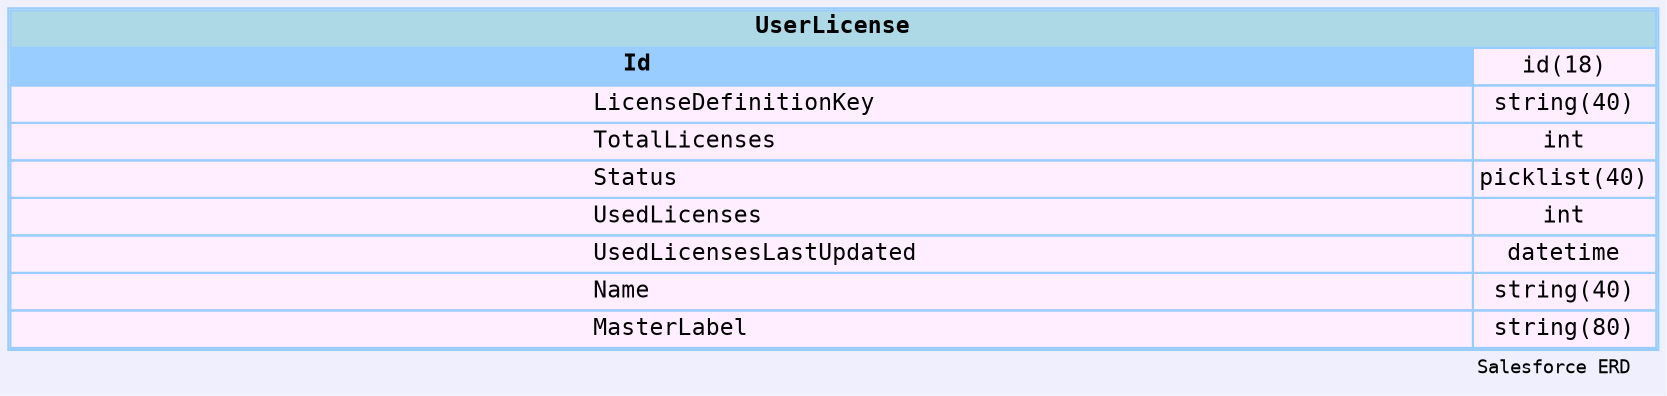 
        digraph "Salesforce+ ERD" {  
            graph [  
              rankdir="RL"  
              bgcolor="#efeffd"  
              label="Salesforce ERD "  
              labeljust="r"  
              nodesep="0.18"  
              ranksep="0.46"        
              fontname="Courier"  
              fontsize="9"  
            ];  
            node [  
              fontname="Courier"  
              fontsize="11"  
              shape="plaintext"  
              color="#99ccff"  
            ];  
            edge [ arrowsize="0.8"   ];
        
            UserLicense [shape=none, margin=0, label=<
                <table border="1" cellborder="1" cellspacing="0" bgcolor="#ffeeff" >   
                  <tr><td colspan="3" bgcolor="lightblue"><b>UserLicense</b></td></tr>
             <tr>
                                        <td  bgcolor="#99ccff" port="Id" align="left">
                                           <b>Id</b>
                                        </td><td>id(18)</td></tr> <tr>
                                         <td port="LicenseDefinitionKey" align="left">
                                         LicenseDefinitionKey
                                       </td><td>string(40)</td></tr> <tr>
                                         <td port="TotalLicenses" align="left">
                                         TotalLicenses
                                       </td><td>int</td></tr> <tr>
                                         <td port="Status" align="left">
                                         Status
                                       </td><td>picklist(40)</td></tr> <tr>
                                         <td port="UsedLicenses" align="left">
                                         UsedLicenses
                                       </td><td>int</td></tr> <tr>
                                         <td port="UsedLicensesLastUpdated" align="left">
                                         UsedLicensesLastUpdated
                                       </td><td>datetime</td></tr> <tr>
                                         <td port="Name" align="left">
                                         Name
                                       </td><td>string(40)</td></tr> <tr>
                                         <td port="MasterLabel" align="left">
                                         MasterLabel
                                       </td><td>string(80)</td></tr>            
                </table>
                >
                  URL="#"
                  tooltip=" UserLicense "
                ];
            }